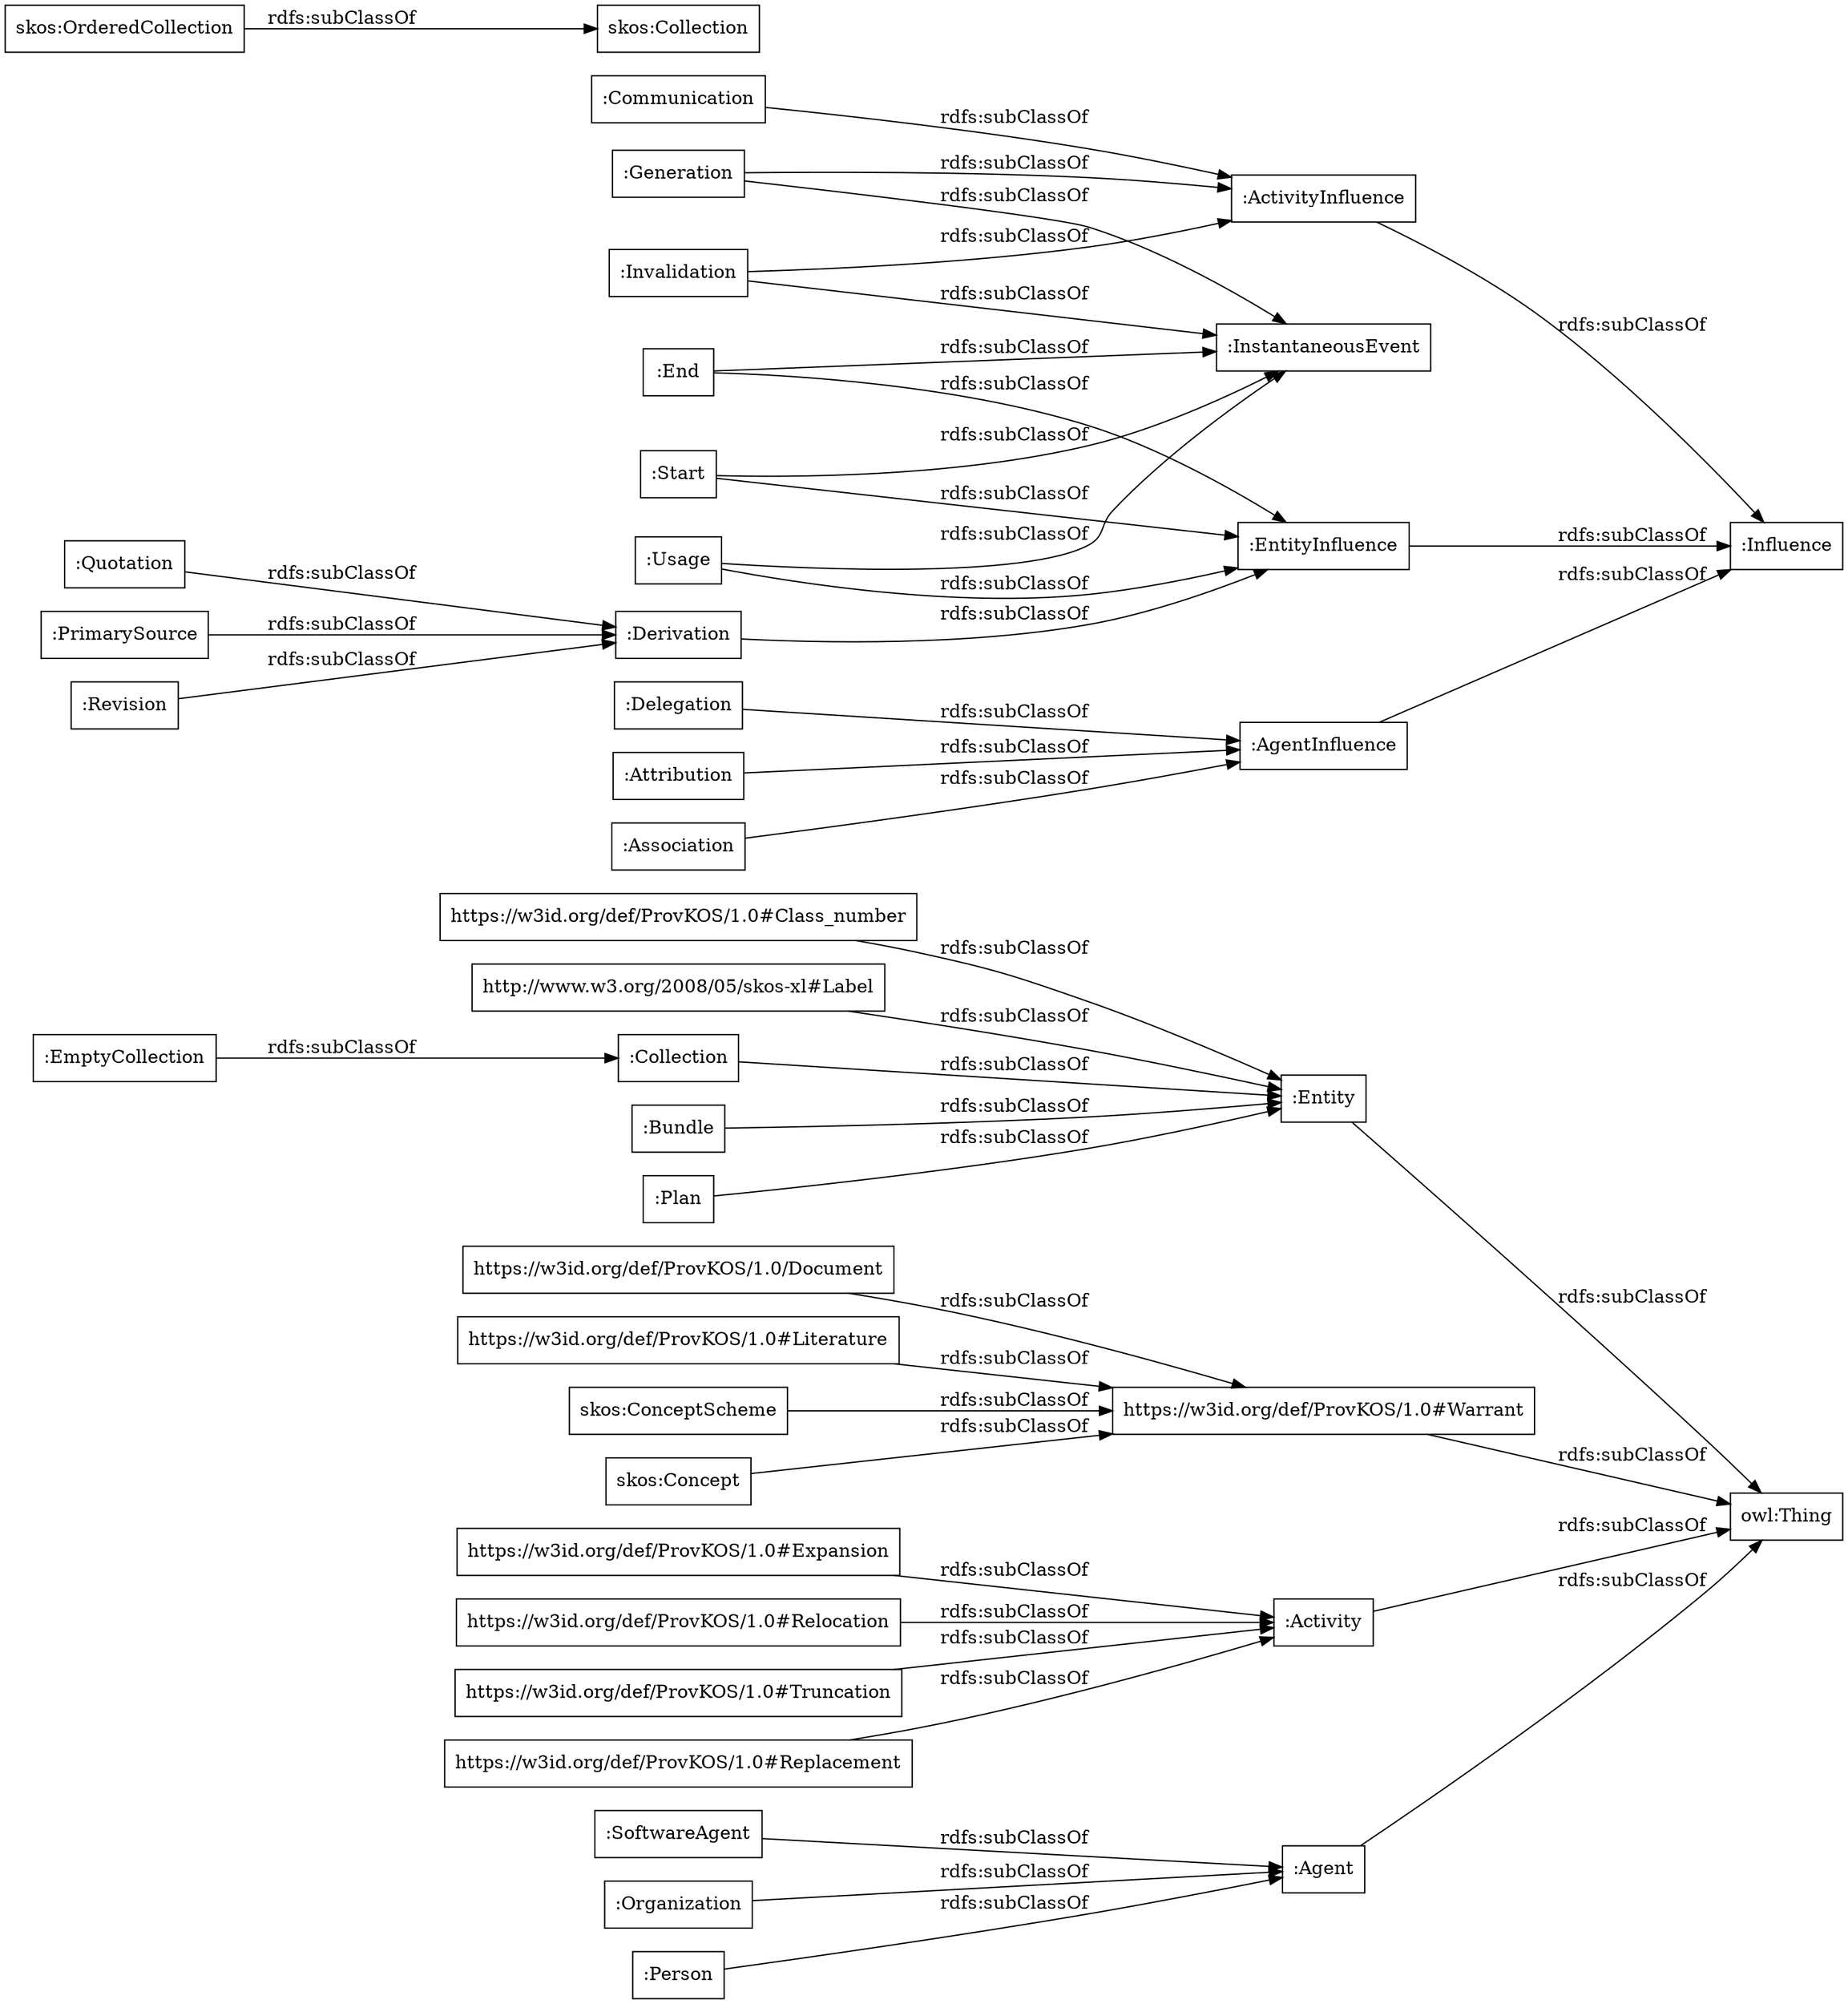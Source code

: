 digraph ar2dtool_diagram { 
rankdir=LR;
size="1000"
node [shape = rectangle, color="black"]; ":Agent" "https://w3id.org/def/ProvKOS/1.0/Document" "https://w3id.org/def/ProvKOS/1.0#Literature" "https://w3id.org/def/ProvKOS/1.0#Expansion" ":SoftwareAgent" "https://w3id.org/def/ProvKOS/1.0#Relocation" "https://w3id.org/def/ProvKOS/1.0#Truncation" ":Organization" ":Entity" "https://w3id.org/def/ProvKOS/1.0#Warrant" "https://w3id.org/def/ProvKOS/1.0#Class_number" "http://www.w3.org/2008/05/skos-xl#Label" ":Activity" "https://w3id.org/def/ProvKOS/1.0#Replacement" ":Person" ":Influence" ":End" ":Derivation" ":Quotation" ":Collection" ":InstantaneousEvent" ":Delegation" ":Invalidation" ":Bundle" ":Usage" ":Attribution" ":PrimarySource" "owl:Thing" ":ActivityInfluence" ":EmptyCollection" ":Revision" ":Communication" ":Association" ":Start" ":Plan" ":EntityInfluence" ":AgentInfluence" ":Generation" "skos:OrderedCollection" "skos:Collection" "skos:ConceptScheme" "skos:Concept" ; /*classes style*/
	":Revision" -> ":Derivation" [ label = "rdfs:subClassOf" ];
	"https://w3id.org/def/ProvKOS/1.0#Literature" -> "https://w3id.org/def/ProvKOS/1.0#Warrant" [ label = "rdfs:subClassOf" ];
	"skos:Concept" -> "https://w3id.org/def/ProvKOS/1.0#Warrant" [ label = "rdfs:subClassOf" ];
	":Association" -> ":AgentInfluence" [ label = "rdfs:subClassOf" ];
	":EmptyCollection" -> ":Collection" [ label = "rdfs:subClassOf" ];
	":Derivation" -> ":EntityInfluence" [ label = "rdfs:subClassOf" ];
	":Plan" -> ":Entity" [ label = "rdfs:subClassOf" ];
	"https://w3id.org/def/ProvKOS/1.0#Relocation" -> ":Activity" [ label = "rdfs:subClassOf" ];
	"skos:ConceptScheme" -> "https://w3id.org/def/ProvKOS/1.0#Warrant" [ label = "rdfs:subClassOf" ];
	":Attribution" -> ":AgentInfluence" [ label = "rdfs:subClassOf" ];
	"https://w3id.org/def/ProvKOS/1.0#Expansion" -> ":Activity" [ label = "rdfs:subClassOf" ];
	":Bundle" -> ":Entity" [ label = "rdfs:subClassOf" ];
	":Communication" -> ":ActivityInfluence" [ label = "rdfs:subClassOf" ];
	":EntityInfluence" -> ":Influence" [ label = "rdfs:subClassOf" ];
	"https://w3id.org/def/ProvKOS/1.0/Document" -> "https://w3id.org/def/ProvKOS/1.0#Warrant" [ label = "rdfs:subClassOf" ];
	"https://w3id.org/def/ProvKOS/1.0#Replacement" -> ":Activity" [ label = "rdfs:subClassOf" ];
	":PrimarySource" -> ":Derivation" [ label = "rdfs:subClassOf" ];
	":SoftwareAgent" -> ":Agent" [ label = "rdfs:subClassOf" ];
	":Person" -> ":Agent" [ label = "rdfs:subClassOf" ];
	":Start" -> ":EntityInfluence" [ label = "rdfs:subClassOf" ];
	":Start" -> ":InstantaneousEvent" [ label = "rdfs:subClassOf" ];
	":Usage" -> ":InstantaneousEvent" [ label = "rdfs:subClassOf" ];
	":Usage" -> ":EntityInfluence" [ label = "rdfs:subClassOf" ];
	":Invalidation" -> ":ActivityInfluence" [ label = "rdfs:subClassOf" ];
	":Invalidation" -> ":InstantaneousEvent" [ label = "rdfs:subClassOf" ];
	":Generation" -> ":ActivityInfluence" [ label = "rdfs:subClassOf" ];
	":Generation" -> ":InstantaneousEvent" [ label = "rdfs:subClassOf" ];
	":AgentInfluence" -> ":Influence" [ label = "rdfs:subClassOf" ];
	"skos:OrderedCollection" -> "skos:Collection" [ label = "rdfs:subClassOf" ];
	":Entity" -> "owl:Thing" [ label = "rdfs:subClassOf" ];
	"https://w3id.org/def/ProvKOS/1.0#Truncation" -> ":Activity" [ label = "rdfs:subClassOf" ];
	"https://w3id.org/def/ProvKOS/1.0#Class_number" -> ":Entity" [ label = "rdfs:subClassOf" ];
	":Quotation" -> ":Derivation" [ label = "rdfs:subClassOf" ];
	":Collection" -> ":Entity" [ label = "rdfs:subClassOf" ];
	":Agent" -> "owl:Thing" [ label = "rdfs:subClassOf" ];
	"https://w3id.org/def/ProvKOS/1.0#Warrant" -> "owl:Thing" [ label = "rdfs:subClassOf" ];
	":Activity" -> "owl:Thing" [ label = "rdfs:subClassOf" ];
	":Organization" -> ":Agent" [ label = "rdfs:subClassOf" ];
	":End" -> ":EntityInfluence" [ label = "rdfs:subClassOf" ];
	":End" -> ":InstantaneousEvent" [ label = "rdfs:subClassOf" ];
	"http://www.w3.org/2008/05/skos-xl#Label" -> ":Entity" [ label = "rdfs:subClassOf" ];
	":ActivityInfluence" -> ":Influence" [ label = "rdfs:subClassOf" ];
	":Delegation" -> ":AgentInfluence" [ label = "rdfs:subClassOf" ];

}
